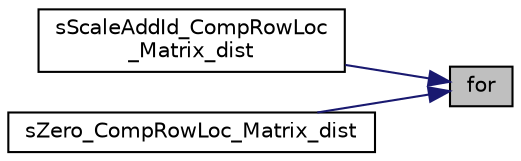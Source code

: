 digraph "for"
{
 // LATEX_PDF_SIZE
  edge [fontname="Helvetica",fontsize="10",labelfontname="Helvetica",labelfontsize="10"];
  node [fontname="Helvetica",fontsize="10",shape=record];
  rankdir="RL";
  Node1 [label="for",height=0.2,width=0.4,color="black", fillcolor="grey75", style="filled", fontcolor="black",tooltip=" "];
  Node1 -> Node2 [dir="back",color="midnightblue",fontsize="10",style="solid",fontname="Helvetica"];
  Node2 [label="sScaleAddId_CompRowLoc\l_Matrix_dist",height=0.2,width=0.4,color="black", fillcolor="white", style="filled",URL="$superlu__sdefs_8h.html#ae21931128029163a0484d917777fd007",tooltip="Scale and add I: scales a matrix and adds an identity. A_{i,j} = c * A_{i,j} + \\delta_{i,..."];
  Node1 -> Node3 [dir="back",color="midnightblue",fontsize="10",style="solid",fontname="Helvetica"];
  Node3 [label="sZero_CompRowLoc_Matrix_dist",height=0.2,width=0.4,color="black", fillcolor="white", style="filled",URL="$superlu__sdefs_8h.html#a93267c89d890abc22a5ef1d0d0b0831e",tooltip="Sets all entries of a matrix to zero, A_{i,j}=0, for i,j=1,..,n."];
}
